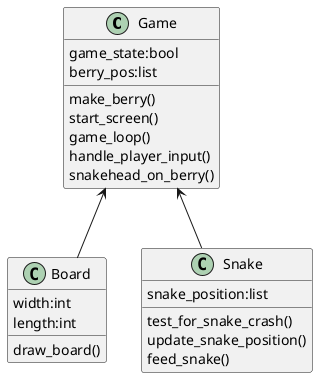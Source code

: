 @startuml
class Game{
    game_state:bool
    berry_pos:list


    make_berry()    
    start_screen()
    game_loop()
    handle_player_input()
    snakehead_on_berry()
}
class Board{
    width:int
    length:int

    draw_board()
}


class Snake{
    snake_position:list

    test_for_snake_crash()
    update_snake_position()
    feed_snake()
}

Game <-- Board
Game <-- Snake


@enduml
